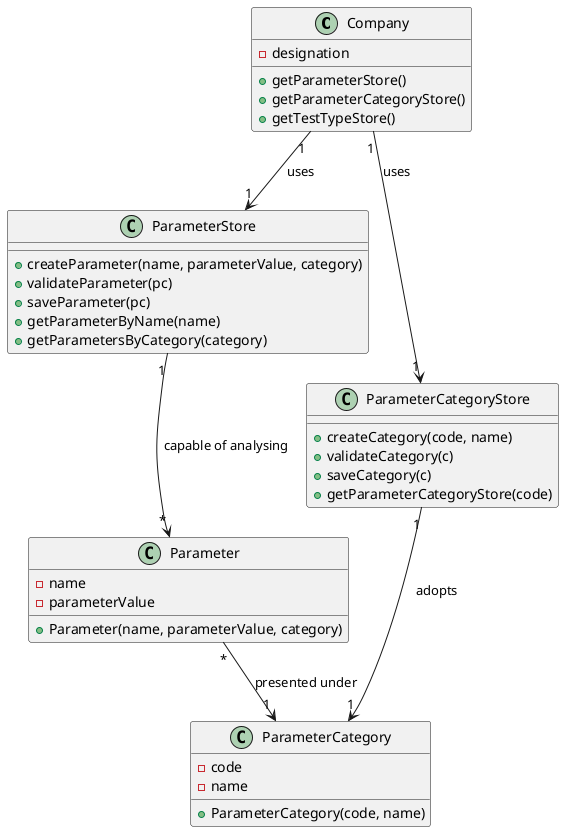 @startuml
class Company
class ParameterStore
class ParameterCategoryStore
class Parameter
class ParameterCategory

class Company{
-designation
+getParameterStore()
+getParameterCategoryStore()
+getTestTypeStore()
}


class ParameterStore{
+createParameter(name, parameterValue, category)
+validateParameter(pc)
+saveParameter(pc)
+getParameterByName(name)
+getParametersByCategory(category)
}

class ParameterCategoryStore{
+createCategory(code, name)
+validateCategory(c)
+saveCategory(c)
+getParameterCategoryStore(code)
}

class Parameter {
-name
-parameterValue
+Parameter(name, parameterValue, category)
}

class ParameterCategory {
-code
-name
+ParameterCategory(code, name)
}



Company "1"-->"1" ParameterStore : uses
Company "1"-->"1" ParameterCategoryStore : uses
ParameterCategoryStore "1"-->"1" ParameterCategory: adopts
ParameterStore "1"-->"*" Parameter: capable of analysing
Parameter "*"-->"1" ParameterCategory : presented under



@enduml